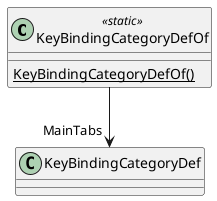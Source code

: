 @startuml
class KeyBindingCategoryDefOf <<static>> {
    {static} KeyBindingCategoryDefOf()
}
KeyBindingCategoryDefOf --> "MainTabs" KeyBindingCategoryDef
@enduml
